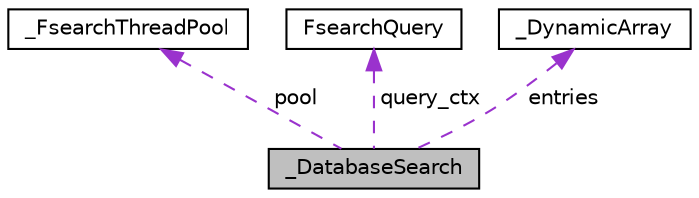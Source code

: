 digraph "_DatabaseSearch"
{
  edge [fontname="Helvetica",fontsize="10",labelfontname="Helvetica",labelfontsize="10"];
  node [fontname="Helvetica",fontsize="10",shape=record];
  Node1 [label="_DatabaseSearch",height=0.2,width=0.4,color="black", fillcolor="grey75", style="filled", fontcolor="black"];
  Node2 -> Node1 [dir="back",color="darkorchid3",fontsize="10",style="dashed",label=" pool" ,fontname="Helvetica"];
  Node2 [label="_FsearchThreadPool",height=0.2,width=0.4,color="black", fillcolor="white", style="filled",URL="$struct___fsearch_thread_pool.html"];
  Node3 -> Node1 [dir="back",color="darkorchid3",fontsize="10",style="dashed",label=" query_ctx" ,fontname="Helvetica"];
  Node3 [label="FsearchQuery",height=0.2,width=0.4,color="black", fillcolor="white", style="filled",URL="$struct_fsearch_query.html"];
  Node4 -> Node1 [dir="back",color="darkorchid3",fontsize="10",style="dashed",label=" entries" ,fontname="Helvetica"];
  Node4 [label="_DynamicArray",height=0.2,width=0.4,color="black", fillcolor="white", style="filled",URL="$struct___dynamic_array.html"];
}
